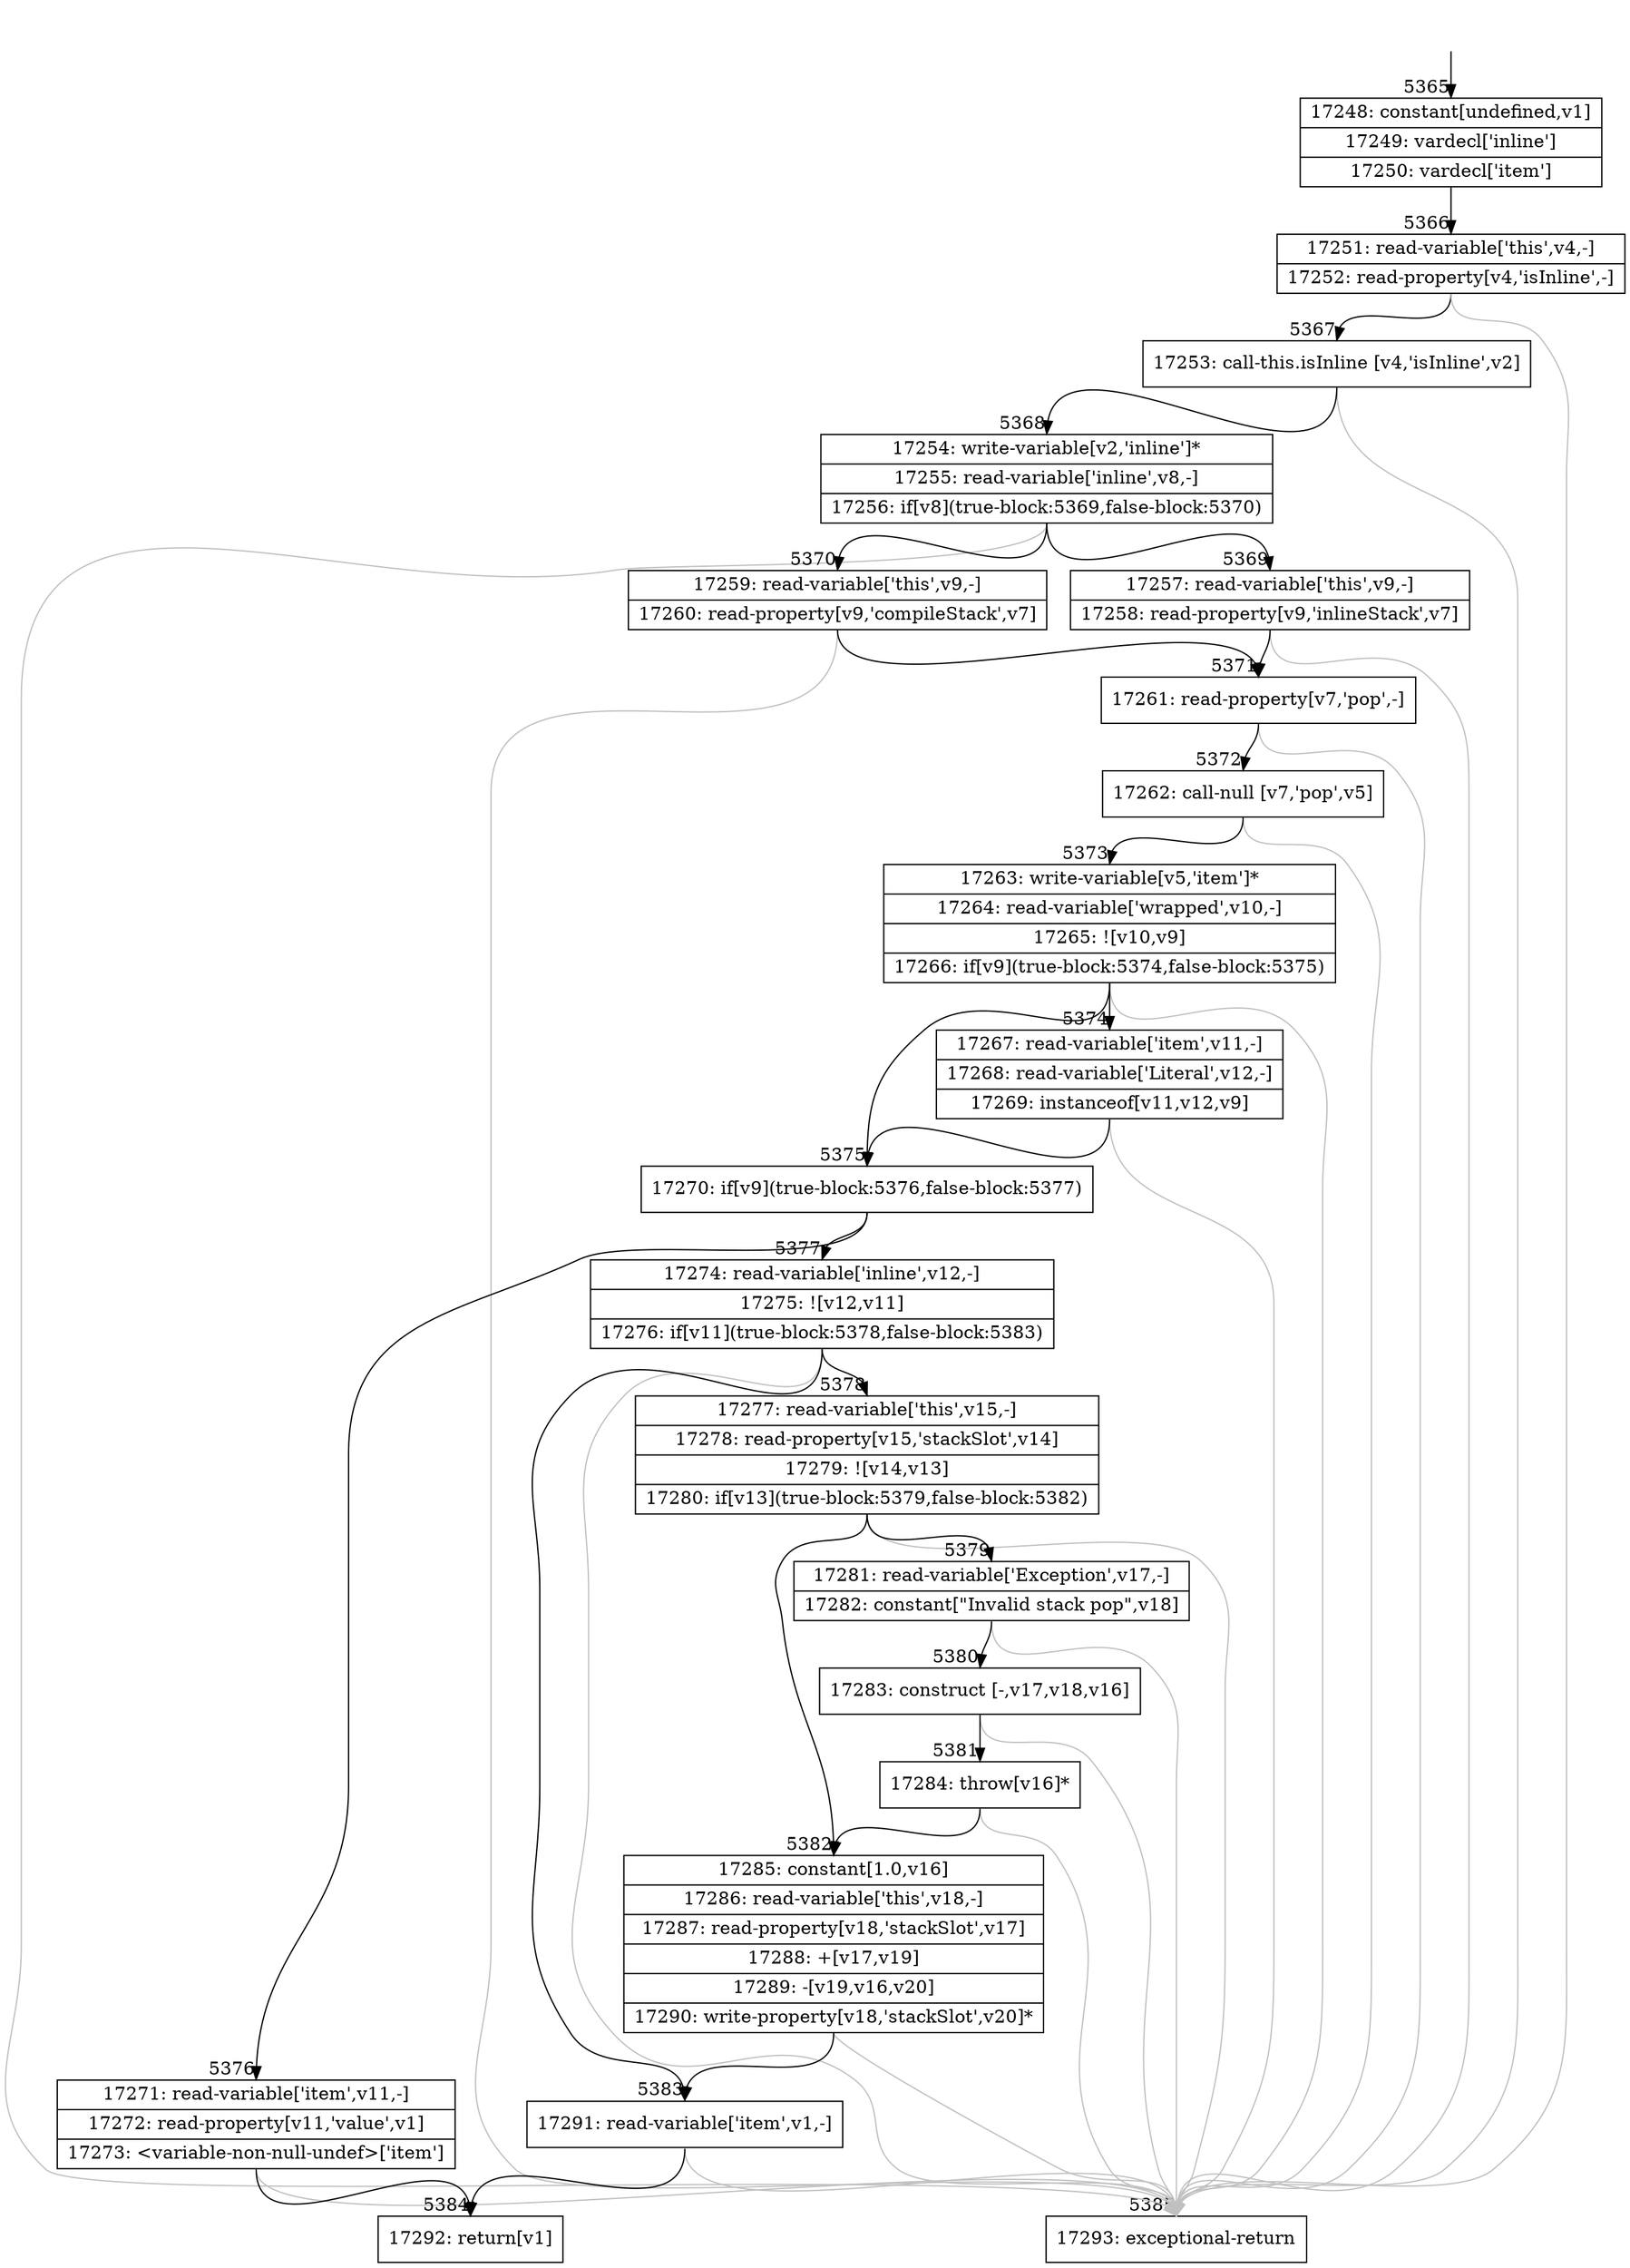 digraph {
rankdir="TD"
BB_entry255[shape=none,label=""];
BB_entry255 -> BB5365 [tailport=s, headport=n, headlabel="    5365"]
BB5365 [shape=record label="{17248: constant[undefined,v1]|17249: vardecl['inline']|17250: vardecl['item']}" ] 
BB5365 -> BB5366 [tailport=s, headport=n, headlabel="      5366"]
BB5366 [shape=record label="{17251: read-variable['this',v4,-]|17252: read-property[v4,'isInline',-]}" ] 
BB5366 -> BB5367 [tailport=s, headport=n, headlabel="      5367"]
BB5366 -> BB5385 [tailport=s, headport=n, color=gray, headlabel="      5385"]
BB5367 [shape=record label="{17253: call-this.isInline [v4,'isInline',v2]}" ] 
BB5367 -> BB5368 [tailport=s, headport=n, headlabel="      5368"]
BB5367 -> BB5385 [tailport=s, headport=n, color=gray]
BB5368 [shape=record label="{17254: write-variable[v2,'inline']*|17255: read-variable['inline',v8,-]|17256: if[v8](true-block:5369,false-block:5370)}" ] 
BB5368 -> BB5369 [tailport=s, headport=n, headlabel="      5369"]
BB5368 -> BB5370 [tailport=s, headport=n, headlabel="      5370"]
BB5368 -> BB5385 [tailport=s, headport=n, color=gray]
BB5369 [shape=record label="{17257: read-variable['this',v9,-]|17258: read-property[v9,'inlineStack',v7]}" ] 
BB5369 -> BB5371 [tailport=s, headport=n, headlabel="      5371"]
BB5369 -> BB5385 [tailport=s, headport=n, color=gray]
BB5370 [shape=record label="{17259: read-variable['this',v9,-]|17260: read-property[v9,'compileStack',v7]}" ] 
BB5370 -> BB5371 [tailport=s, headport=n]
BB5370 -> BB5385 [tailport=s, headport=n, color=gray]
BB5371 [shape=record label="{17261: read-property[v7,'pop',-]}" ] 
BB5371 -> BB5372 [tailport=s, headport=n, headlabel="      5372"]
BB5371 -> BB5385 [tailport=s, headport=n, color=gray]
BB5372 [shape=record label="{17262: call-null [v7,'pop',v5]}" ] 
BB5372 -> BB5373 [tailport=s, headport=n, headlabel="      5373"]
BB5372 -> BB5385 [tailport=s, headport=n, color=gray]
BB5373 [shape=record label="{17263: write-variable[v5,'item']*|17264: read-variable['wrapped',v10,-]|17265: ![v10,v9]|17266: if[v9](true-block:5374,false-block:5375)}" ] 
BB5373 -> BB5375 [tailport=s, headport=n, headlabel="      5375"]
BB5373 -> BB5374 [tailport=s, headport=n, headlabel="      5374"]
BB5373 -> BB5385 [tailport=s, headport=n, color=gray]
BB5374 [shape=record label="{17267: read-variable['item',v11,-]|17268: read-variable['Literal',v12,-]|17269: instanceof[v11,v12,v9]}" ] 
BB5374 -> BB5375 [tailport=s, headport=n]
BB5374 -> BB5385 [tailport=s, headport=n, color=gray]
BB5375 [shape=record label="{17270: if[v9](true-block:5376,false-block:5377)}" ] 
BB5375 -> BB5376 [tailport=s, headport=n, headlabel="      5376"]
BB5375 -> BB5377 [tailport=s, headport=n, headlabel="      5377"]
BB5376 [shape=record label="{17271: read-variable['item',v11,-]|17272: read-property[v11,'value',v1]|17273: \<variable-non-null-undef\>['item']}" ] 
BB5376 -> BB5384 [tailport=s, headport=n, headlabel="      5384"]
BB5376 -> BB5385 [tailport=s, headport=n, color=gray]
BB5377 [shape=record label="{17274: read-variable['inline',v12,-]|17275: ![v12,v11]|17276: if[v11](true-block:5378,false-block:5383)}" ] 
BB5377 -> BB5378 [tailport=s, headport=n, headlabel="      5378"]
BB5377 -> BB5383 [tailport=s, headport=n, headlabel="      5383"]
BB5377 -> BB5385 [tailport=s, headport=n, color=gray]
BB5378 [shape=record label="{17277: read-variable['this',v15,-]|17278: read-property[v15,'stackSlot',v14]|17279: ![v14,v13]|17280: if[v13](true-block:5379,false-block:5382)}" ] 
BB5378 -> BB5379 [tailport=s, headport=n, headlabel="      5379"]
BB5378 -> BB5382 [tailport=s, headport=n, headlabel="      5382"]
BB5378 -> BB5385 [tailport=s, headport=n, color=gray]
BB5379 [shape=record label="{17281: read-variable['Exception',v17,-]|17282: constant[\"Invalid stack pop\",v18]}" ] 
BB5379 -> BB5380 [tailport=s, headport=n, headlabel="      5380"]
BB5379 -> BB5385 [tailport=s, headport=n, color=gray]
BB5380 [shape=record label="{17283: construct [-,v17,v18,v16]}" ] 
BB5380 -> BB5381 [tailport=s, headport=n, headlabel="      5381"]
BB5380 -> BB5385 [tailport=s, headport=n, color=gray]
BB5381 [shape=record label="{17284: throw[v16]*}" ] 
BB5381 -> BB5382 [tailport=s, headport=n]
BB5381 -> BB5385 [tailport=s, headport=n, color=gray]
BB5382 [shape=record label="{17285: constant[1.0,v16]|17286: read-variable['this',v18,-]|17287: read-property[v18,'stackSlot',v17]|17288: +[v17,v19]|17289: -[v19,v16,v20]|17290: write-property[v18,'stackSlot',v20]*}" ] 
BB5382 -> BB5383 [tailport=s, headport=n]
BB5382 -> BB5385 [tailport=s, headport=n, color=gray]
BB5383 [shape=record label="{17291: read-variable['item',v1,-]}" ] 
BB5383 -> BB5384 [tailport=s, headport=n]
BB5383 -> BB5385 [tailport=s, headport=n, color=gray]
BB5384 [shape=record label="{17292: return[v1]}" ] 
BB5385 [shape=record label="{17293: exceptional-return}" ] 
//#$~ 3505
}
